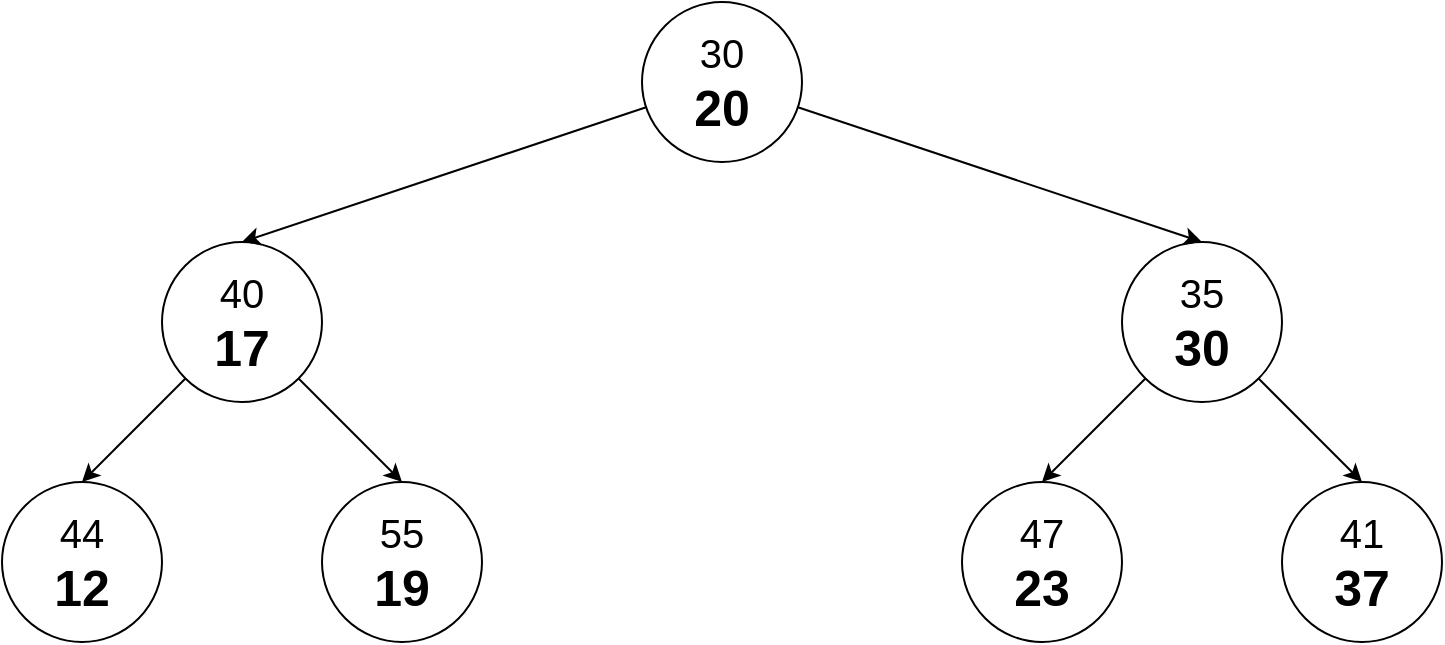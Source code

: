 <mxfile version="19.0.0" type="device"><diagram id="f3rOYAkw9ufD4Dqik5Ur" name="Page-1"><mxGraphModel dx="1038" dy="649" grid="1" gridSize="10" guides="1" tooltips="1" connect="1" arrows="1" fold="1" page="1" pageScale="1" pageWidth="1654" pageHeight="1169" math="0" shadow="0"><root><mxCell id="0"/><mxCell id="1" parent="0"/><mxCell id="sZVCa5umGjiA4FjWa2vQ-16" style="edgeStyle=none;rounded=0;orthogonalLoop=1;jettySize=auto;html=1;entryX=0.5;entryY=0;entryDx=0;entryDy=0;fontSize=20;" parent="1" source="sZVCa5umGjiA4FjWa2vQ-1" target="sZVCa5umGjiA4FjWa2vQ-4" edge="1"><mxGeometry relative="1" as="geometry"/></mxCell><mxCell id="sZVCa5umGjiA4FjWa2vQ-17" style="edgeStyle=none;rounded=0;orthogonalLoop=1;jettySize=auto;html=1;entryX=0.5;entryY=0;entryDx=0;entryDy=0;fontSize=20;" parent="1" source="sZVCa5umGjiA4FjWa2vQ-1" target="sZVCa5umGjiA4FjWa2vQ-5" edge="1"><mxGeometry relative="1" as="geometry"/></mxCell><mxCell id="sZVCa5umGjiA4FjWa2vQ-1" value="&lt;font style=&quot;font-size: 20px;&quot;&gt;40&lt;/font&gt;&lt;br&gt;&lt;b&gt;&lt;font style=&quot;font-size: 25px;&quot;&gt;17&lt;/font&gt;&lt;/b&gt;" style="ellipse;whiteSpace=wrap;html=1;aspect=fixed;fillColor=none;" parent="1" vertex="1"><mxGeometry x="160" y="360" width="80" height="80" as="geometry"/></mxCell><mxCell id="sZVCa5umGjiA4FjWa2vQ-14" style="edgeStyle=none;rounded=0;orthogonalLoop=1;jettySize=auto;html=1;entryX=0.5;entryY=0;entryDx=0;entryDy=0;fontSize=20;" parent="1" source="sZVCa5umGjiA4FjWa2vQ-2" target="sZVCa5umGjiA4FjWa2vQ-1" edge="1"><mxGeometry relative="1" as="geometry"/></mxCell><mxCell id="3gwtqbfQ0-TJp4IUjfZ2-5" style="edgeStyle=none;rounded=0;orthogonalLoop=1;jettySize=auto;html=1;entryX=0.5;entryY=0;entryDx=0;entryDy=0;" edge="1" parent="1" source="sZVCa5umGjiA4FjWa2vQ-2" target="3gwtqbfQ0-TJp4IUjfZ2-1"><mxGeometry relative="1" as="geometry"/></mxCell><mxCell id="sZVCa5umGjiA4FjWa2vQ-2" value="&lt;font style=&quot;font-size: 20px;&quot;&gt;30&lt;/font&gt;&lt;br&gt;&lt;span style=&quot;font-size: 25px;&quot;&gt;&lt;b&gt;20&lt;/b&gt;&lt;/span&gt;" style="ellipse;whiteSpace=wrap;html=1;aspect=fixed;fillColor=none;" parent="1" vertex="1"><mxGeometry x="400" y="240" width="80" height="80" as="geometry"/></mxCell><mxCell id="sZVCa5umGjiA4FjWa2vQ-3" value="&lt;font style=&quot;font-size: 20px;&quot;&gt;41&lt;/font&gt;&lt;br&gt;&lt;b&gt;&lt;font style=&quot;font-size: 25px;&quot;&gt;37&lt;/font&gt;&lt;/b&gt;" style="ellipse;whiteSpace=wrap;html=1;aspect=fixed;fillColor=none;" parent="1" vertex="1"><mxGeometry x="720" y="480" width="80" height="80" as="geometry"/></mxCell><mxCell id="sZVCa5umGjiA4FjWa2vQ-4" value="&lt;font style=&quot;font-size: 20px;&quot;&gt;44&lt;/font&gt;&lt;br&gt;&lt;b&gt;&lt;font style=&quot;font-size: 25px;&quot;&gt;12&lt;/font&gt;&lt;/b&gt;" style="ellipse;whiteSpace=wrap;html=1;aspect=fixed;fillColor=none;" parent="1" vertex="1"><mxGeometry x="80" y="480" width="80" height="80" as="geometry"/></mxCell><mxCell id="sZVCa5umGjiA4FjWa2vQ-5" value="&lt;font style=&quot;font-size: 20px;&quot;&gt;55&lt;/font&gt;&lt;br&gt;&lt;b&gt;&lt;font style=&quot;font-size: 25px;&quot;&gt;19&lt;/font&gt;&lt;/b&gt;" style="ellipse;whiteSpace=wrap;html=1;aspect=fixed;fillColor=none;" parent="1" vertex="1"><mxGeometry x="240" y="480" width="80" height="80" as="geometry"/></mxCell><mxCell id="sZVCa5umGjiA4FjWa2vQ-6" value="&lt;font style=&quot;font-size: 20px;&quot;&gt;47&lt;/font&gt;&lt;br&gt;&lt;span style=&quot;font-size: 25px;&quot;&gt;&lt;b&gt;23&lt;/b&gt;&lt;/span&gt;" style="ellipse;whiteSpace=wrap;html=1;aspect=fixed;fillColor=none;" parent="1" vertex="1"><mxGeometry x="560" y="480" width="80" height="80" as="geometry"/></mxCell><mxCell id="3gwtqbfQ0-TJp4IUjfZ2-3" style="edgeStyle=none;rounded=0;orthogonalLoop=1;jettySize=auto;html=1;entryX=0.5;entryY=0;entryDx=0;entryDy=0;" edge="1" parent="1" source="3gwtqbfQ0-TJp4IUjfZ2-1" target="sZVCa5umGjiA4FjWa2vQ-6"><mxGeometry relative="1" as="geometry"/></mxCell><mxCell id="3gwtqbfQ0-TJp4IUjfZ2-6" style="edgeStyle=none;rounded=0;orthogonalLoop=1;jettySize=auto;html=1;entryX=0.5;entryY=0;entryDx=0;entryDy=0;" edge="1" parent="1" source="3gwtqbfQ0-TJp4IUjfZ2-1" target="sZVCa5umGjiA4FjWa2vQ-3"><mxGeometry relative="1" as="geometry"/></mxCell><mxCell id="3gwtqbfQ0-TJp4IUjfZ2-1" value="&lt;font style=&quot;font-size: 20px;&quot;&gt;35&lt;/font&gt;&lt;br&gt;&lt;span style=&quot;font-size: 25px;&quot;&gt;&lt;b&gt;30&lt;/b&gt;&lt;/span&gt;" style="ellipse;whiteSpace=wrap;html=1;aspect=fixed;fillColor=none;" vertex="1" parent="1"><mxGeometry x="640" y="360" width="80" height="80" as="geometry"/></mxCell></root></mxGraphModel></diagram></mxfile>